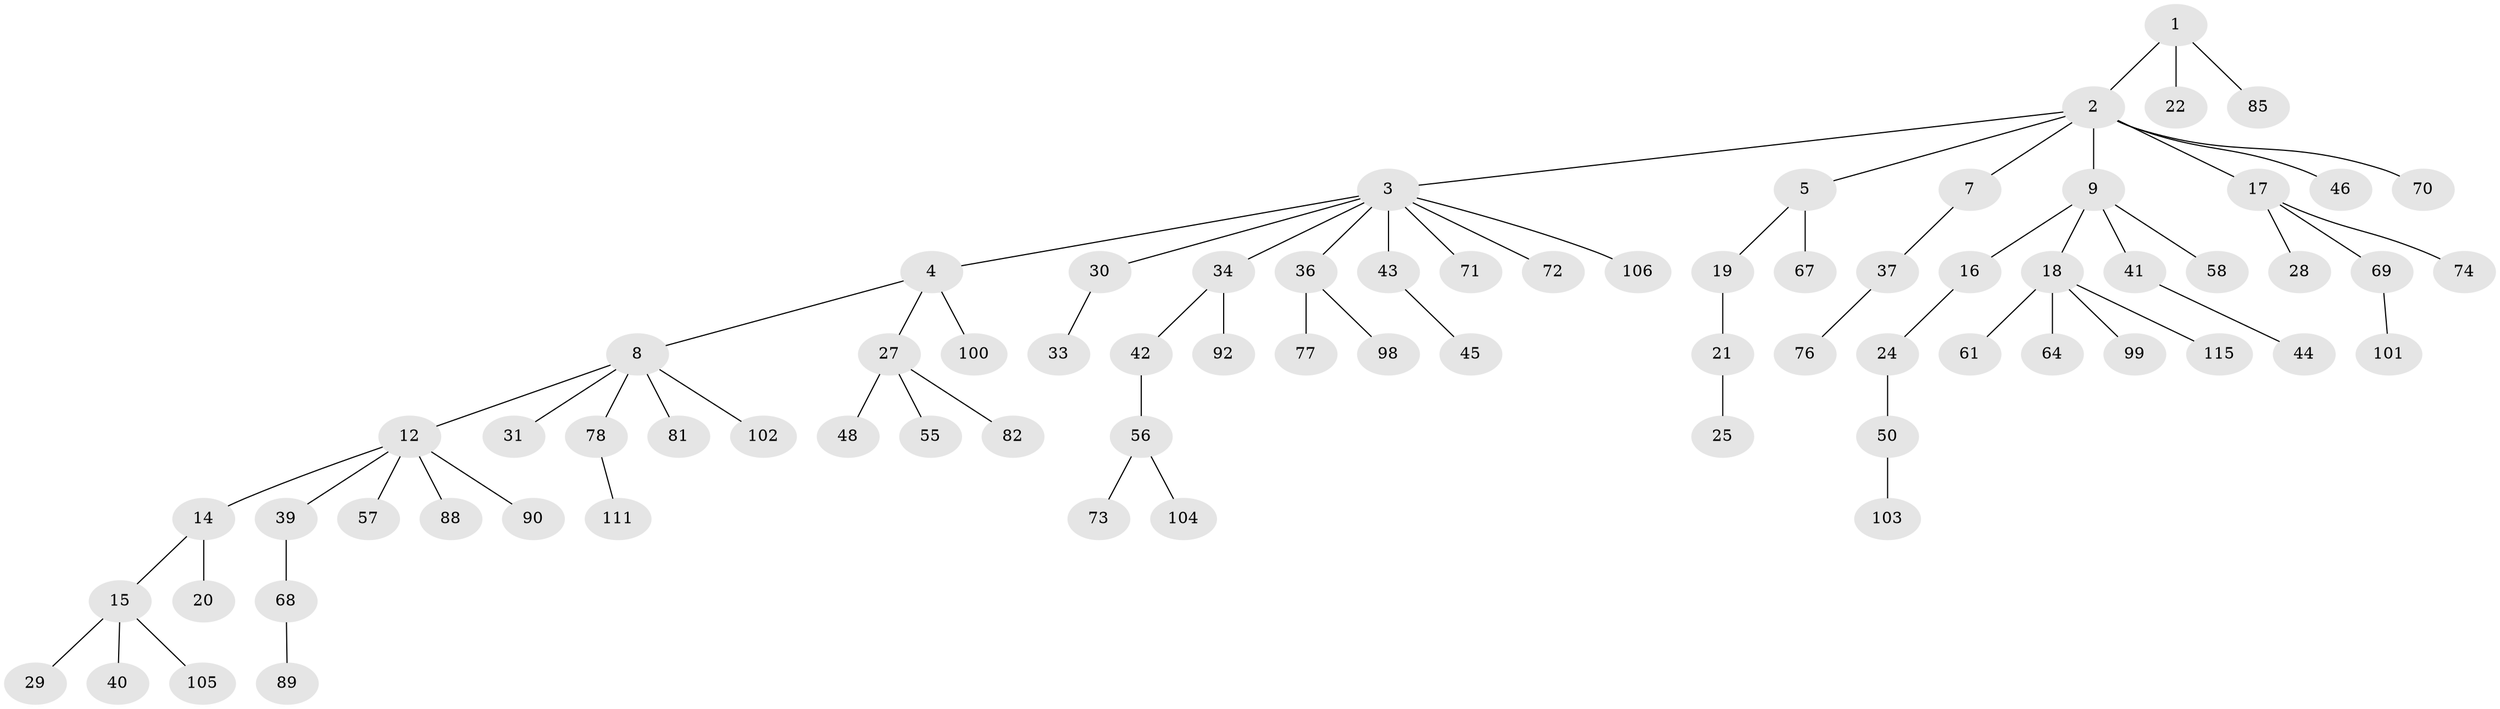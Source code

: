 // Generated by graph-tools (version 1.1) at 2025/52/02/27/25 19:52:09]
// undirected, 74 vertices, 73 edges
graph export_dot {
graph [start="1"]
  node [color=gray90,style=filled];
  1 [super="+32"];
  2 [super="+6"];
  3 [super="+23"];
  4;
  5 [super="+13"];
  7 [super="+65"];
  8 [super="+11"];
  9 [super="+10"];
  12 [super="+53"];
  14 [super="+97"];
  15 [super="+86"];
  16 [super="+75"];
  17 [super="+52"];
  18 [super="+26"];
  19 [super="+83"];
  20;
  21 [super="+113"];
  22;
  24 [super="+80"];
  25;
  27 [super="+35"];
  28;
  29 [super="+63"];
  30;
  31;
  33 [super="+51"];
  34 [super="+84"];
  36 [super="+49"];
  37 [super="+38"];
  39 [super="+110"];
  40 [super="+91"];
  41;
  42 [super="+54"];
  43 [super="+47"];
  44 [super="+66"];
  45 [super="+60"];
  46;
  48 [super="+112"];
  50 [super="+62"];
  55;
  56 [super="+79"];
  57;
  58 [super="+59"];
  61;
  64 [super="+87"];
  67 [super="+114"];
  68;
  69 [super="+94"];
  70;
  71;
  72;
  73;
  74 [super="+108"];
  76;
  77;
  78;
  81 [super="+96"];
  82;
  85;
  88 [super="+107"];
  89 [super="+109"];
  90 [super="+95"];
  92 [super="+93"];
  98;
  99;
  100;
  101;
  102;
  103;
  104;
  105;
  106;
  111;
  115;
  1 -- 2;
  1 -- 22;
  1 -- 85;
  2 -- 3;
  2 -- 5;
  2 -- 46;
  2 -- 70;
  2 -- 9;
  2 -- 17;
  2 -- 7;
  3 -- 4;
  3 -- 30;
  3 -- 34;
  3 -- 43;
  3 -- 71;
  3 -- 106;
  3 -- 72;
  3 -- 36;
  4 -- 8;
  4 -- 27;
  4 -- 100;
  5 -- 19;
  5 -- 67;
  7 -- 37;
  8 -- 12;
  8 -- 31;
  8 -- 78;
  8 -- 81;
  8 -- 102;
  9 -- 41;
  9 -- 58;
  9 -- 16;
  9 -- 18;
  12 -- 14;
  12 -- 39;
  12 -- 57;
  12 -- 88;
  12 -- 90;
  14 -- 15;
  14 -- 20;
  15 -- 29;
  15 -- 40;
  15 -- 105;
  16 -- 24;
  17 -- 28;
  17 -- 69;
  17 -- 74;
  18 -- 64;
  18 -- 115;
  18 -- 99;
  18 -- 61;
  19 -- 21;
  21 -- 25;
  24 -- 50;
  27 -- 55;
  27 -- 48;
  27 -- 82;
  30 -- 33;
  34 -- 42;
  34 -- 92;
  36 -- 77;
  36 -- 98;
  37 -- 76;
  39 -- 68;
  41 -- 44;
  42 -- 56;
  43 -- 45;
  50 -- 103;
  56 -- 73;
  56 -- 104;
  68 -- 89;
  69 -- 101;
  78 -- 111;
}

